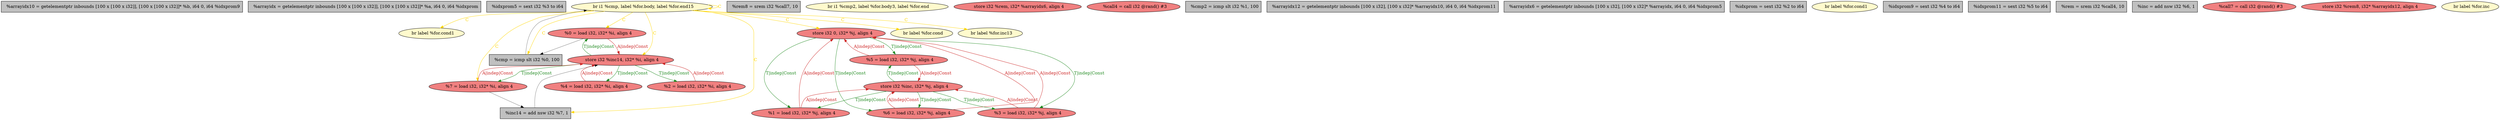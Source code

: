 
digraph G {


node1228 [fillcolor=grey,label="  %arrayidx10 = getelementptr inbounds [100 x [100 x i32]], [100 x [100 x i32]]* %b, i64 0, i64 %idxprom9",shape=rectangle,style=filled ]
node1224 [fillcolor=grey,label="  %arrayidx = getelementptr inbounds [100 x [100 x i32]], [100 x [100 x i32]]* %a, i64 0, i64 %idxprom",shape=rectangle,style=filled ]
node1223 [fillcolor=grey,label="  %idxprom5 = sext i32 %3 to i64",shape=rectangle,style=filled ]
node1225 [fillcolor=lemonchiffon,label="  br label %for.cond1",shape=ellipse,style=filled ]
node1222 [fillcolor=grey,label="  %rem8 = srem i32 %call7, 10",shape=rectangle,style=filled ]
node1217 [fillcolor=lightcoral,label="  %4 = load i32, i32* %i, align 4",shape=ellipse,style=filled ]
node1214 [fillcolor=lightcoral,label="  %5 = load i32, i32* %j, align 4",shape=ellipse,style=filled ]
node1213 [fillcolor=lemonchiffon,label="  br i1 %cmp2, label %for.body3, label %for.end",shape=ellipse,style=filled ]
node1227 [fillcolor=lightcoral,label="  %1 = load i32, i32* %j, align 4",shape=ellipse,style=filled ]
node1220 [fillcolor=lightcoral,label="  store i32 %rem, i32* %arrayidx6, align 4",shape=ellipse,style=filled ]
node1212 [fillcolor=lightcoral,label="  %0 = load i32, i32* %i, align 4",shape=ellipse,style=filled ]
node1211 [fillcolor=lightcoral,label="  %6 = load i32, i32* %j, align 4",shape=ellipse,style=filled ]
node1197 [fillcolor=lightcoral,label="  %call4 = call i32 @rand() #3",shape=ellipse,style=filled ]
node1199 [fillcolor=grey,label="  %cmp2 = icmp slt i32 %1, 100",shape=rectangle,style=filled ]
node1194 [fillcolor=lightcoral,label="  %2 = load i32, i32* %i, align 4",shape=ellipse,style=filled ]
node1204 [fillcolor=lemonchiffon,label="  br i1 %cmp, label %for.body, label %for.end15",shape=ellipse,style=filled ]
node1209 [fillcolor=grey,label="  %cmp = icmp slt i32 %0, 100",shape=rectangle,style=filled ]
node1229 [fillcolor=lightcoral,label="  store i32 0, i32* %j, align 4",shape=ellipse,style=filled ]
node1218 [fillcolor=grey,label="  %arrayidx12 = getelementptr inbounds [100 x i32], [100 x i32]* %arrayidx10, i64 0, i64 %idxprom11",shape=rectangle,style=filled ]
node1198 [fillcolor=lemonchiffon,label="  br label %for.cond",shape=ellipse,style=filled ]
node1201 [fillcolor=grey,label="  %arrayidx6 = getelementptr inbounds [100 x i32], [100 x i32]* %arrayidx, i64 0, i64 %idxprom5",shape=rectangle,style=filled ]
node1200 [fillcolor=grey,label="  %idxprom = sext i32 %2 to i64",shape=rectangle,style=filled ]
node1226 [fillcolor=lightcoral,label="  %3 = load i32, i32* %j, align 4",shape=ellipse,style=filled ]
node1216 [fillcolor=lemonchiffon,label="  br label %for.cond1",shape=ellipse,style=filled ]
node1203 [fillcolor=grey,label="  %inc14 = add nsw i32 %7, 1",shape=rectangle,style=filled ]
node1219 [fillcolor=grey,label="  %idxprom9 = sext i32 %4 to i64",shape=rectangle,style=filled ]
node1210 [fillcolor=grey,label="  %idxprom11 = sext i32 %5 to i64",shape=rectangle,style=filled ]
node1196 [fillcolor=grey,label="  %rem = srem i32 %call4, 10",shape=rectangle,style=filled ]
node1205 [fillcolor=grey,label="  %inc = add nsw i32 %6, 1",shape=rectangle,style=filled ]
node1202 [fillcolor=lightcoral,label="  store i32 %inc14, i32* %i, align 4",shape=ellipse,style=filled ]
node1207 [fillcolor=lemonchiffon,label="  br label %for.inc13",shape=ellipse,style=filled ]
node1221 [fillcolor=lightcoral,label="  store i32 %inc, i32* %j, align 4",shape=ellipse,style=filled ]
node1195 [fillcolor=lightcoral,label="  %call7 = call i32 @rand() #3",shape=ellipse,style=filled ]
node1206 [fillcolor=lightcoral,label="  %7 = load i32, i32* %i, align 4",shape=ellipse,style=filled ]
node1215 [fillcolor=lightcoral,label="  store i32 %rem8, i32* %arrayidx12, align 4",shape=ellipse,style=filled ]
node1208 [fillcolor=lemonchiffon,label="  br label %for.inc",shape=ellipse,style=filled ]

node1204->node1225 [style=solid,color=gold,label="C",penwidth=1.0,fontcolor=gold ]
node1203->node1202 [style=solid,color=black,label="",penwidth=0.5,fontcolor=black ]
node1214->node1221 [style=solid,color=firebrick3,label="A|indep|Const",penwidth=1.0,fontcolor=firebrick3 ]
node1202->node1212 [style=solid,color=forestgreen,label="T|indep|Const",penwidth=1.0,fontcolor=forestgreen ]
node1202->node1217 [style=solid,color=forestgreen,label="T|indep|Const",penwidth=1.0,fontcolor=forestgreen ]
node1204->node1204 [style=solid,color=gold,label="C",penwidth=1.0,fontcolor=gold ]
node1217->node1202 [style=solid,color=firebrick3,label="A|indep|Const",penwidth=1.0,fontcolor=firebrick3 ]
node1211->node1229 [style=solid,color=firebrick3,label="A|indep|Const",penwidth=1.0,fontcolor=firebrick3 ]
node1226->node1221 [style=solid,color=firebrick3,label="A|indep|Const",penwidth=1.0,fontcolor=firebrick3 ]
node1221->node1211 [style=solid,color=forestgreen,label="T|indep|Const",penwidth=1.0,fontcolor=forestgreen ]
node1206->node1203 [style=solid,color=black,label="",penwidth=0.5,fontcolor=black ]
node1221->node1227 [style=solid,color=forestgreen,label="T|indep|Const",penwidth=1.0,fontcolor=forestgreen ]
node1204->node1209 [style=solid,color=gold,label="C",penwidth=1.0,fontcolor=gold ]
node1212->node1209 [style=solid,color=black,label="",penwidth=0.5,fontcolor=black ]
node1221->node1214 [style=solid,color=forestgreen,label="T|indep|Const",penwidth=1.0,fontcolor=forestgreen ]
node1221->node1226 [style=solid,color=forestgreen,label="T|indep|Const",penwidth=1.0,fontcolor=forestgreen ]
node1229->node1227 [style=solid,color=forestgreen,label="T|indep|Const",penwidth=1.0,fontcolor=forestgreen ]
node1204->node1198 [style=solid,color=gold,label="C",penwidth=1.0,fontcolor=gold ]
node1229->node1211 [style=solid,color=forestgreen,label="T|indep|Const",penwidth=1.0,fontcolor=forestgreen ]
node1204->node1202 [style=solid,color=gold,label="C",penwidth=1.0,fontcolor=gold ]
node1202->node1206 [style=solid,color=forestgreen,label="T|indep|Const",penwidth=1.0,fontcolor=forestgreen ]
node1206->node1202 [style=solid,color=firebrick3,label="A|indep|Const",penwidth=1.0,fontcolor=firebrick3 ]
node1212->node1202 [style=solid,color=firebrick3,label="A|indep|Const",penwidth=1.0,fontcolor=firebrick3 ]
node1229->node1214 [style=solid,color=forestgreen,label="T|indep|Const",penwidth=1.0,fontcolor=forestgreen ]
node1202->node1194 [style=solid,color=forestgreen,label="T|indep|Const",penwidth=1.0,fontcolor=forestgreen ]
node1194->node1202 [style=solid,color=firebrick3,label="A|indep|Const",penwidth=1.0,fontcolor=firebrick3 ]
node1214->node1229 [style=solid,color=firebrick3,label="A|indep|Const",penwidth=1.0,fontcolor=firebrick3 ]
node1226->node1229 [style=solid,color=firebrick3,label="A|indep|Const",penwidth=1.0,fontcolor=firebrick3 ]
node1204->node1229 [style=solid,color=gold,label="C",penwidth=1.0,fontcolor=gold ]
node1227->node1221 [style=solid,color=firebrick3,label="A|indep|Const",penwidth=1.0,fontcolor=firebrick3 ]
node1204->node1206 [style=solid,color=gold,label="C",penwidth=1.0,fontcolor=gold ]
node1227->node1229 [style=solid,color=firebrick3,label="A|indep|Const",penwidth=1.0,fontcolor=firebrick3 ]
node1204->node1207 [style=solid,color=gold,label="C",penwidth=1.0,fontcolor=gold ]
node1211->node1221 [style=solid,color=firebrick3,label="A|indep|Const",penwidth=1.0,fontcolor=firebrick3 ]
node1229->node1226 [style=solid,color=forestgreen,label="T|indep|Const",penwidth=1.0,fontcolor=forestgreen ]
node1204->node1212 [style=solid,color=gold,label="C",penwidth=1.0,fontcolor=gold ]
node1209->node1204 [style=solid,color=black,label="",penwidth=0.5,fontcolor=black ]
node1204->node1203 [style=solid,color=gold,label="C",penwidth=1.0,fontcolor=gold ]


}

